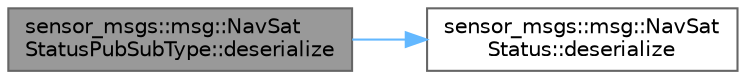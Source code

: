 digraph "sensor_msgs::msg::NavSatStatusPubSubType::deserialize"
{
 // INTERACTIVE_SVG=YES
 // LATEX_PDF_SIZE
  bgcolor="transparent";
  edge [fontname=Helvetica,fontsize=10,labelfontname=Helvetica,labelfontsize=10];
  node [fontname=Helvetica,fontsize=10,shape=box,height=0.2,width=0.4];
  rankdir="LR";
  Node1 [id="Node000001",label="sensor_msgs::msg::NavSat\lStatusPubSubType::deserialize",height=0.2,width=0.4,color="gray40", fillcolor="grey60", style="filled", fontcolor="black",tooltip=" "];
  Node1 -> Node2 [id="edge1_Node000001_Node000002",color="steelblue1",style="solid",tooltip=" "];
  Node2 [id="Node000002",label="sensor_msgs::msg::NavSat\lStatus::deserialize",height=0.2,width=0.4,color="grey40", fillcolor="white", style="filled",URL="$d6/dc8/classsensor__msgs_1_1msg_1_1NavSatStatus.html#adabcba0d9f9769404863de9fd1709e17",tooltip="This function deserializes an object using CDR serialization."];
}
